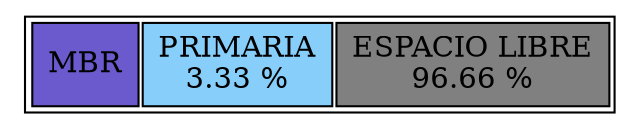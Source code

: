 digraph { 
node [ shape=none ] 
TablaReportNodo [ label = < <table border="1"> 
<tr> 
 <td bgcolor='SlateBlue'  ROWSPAN='3'> MBR </td>
 <td bgcolor='LightSkyBlue' ROWSPAN='3'> PRIMARIA <br/> 3.33 % </td>
 <td bgcolor='#808080'  ROWSPAN='3'> ESPACIO LIBRE <br/> 96.66 % </td> 
</tr>
</table> > ]
}